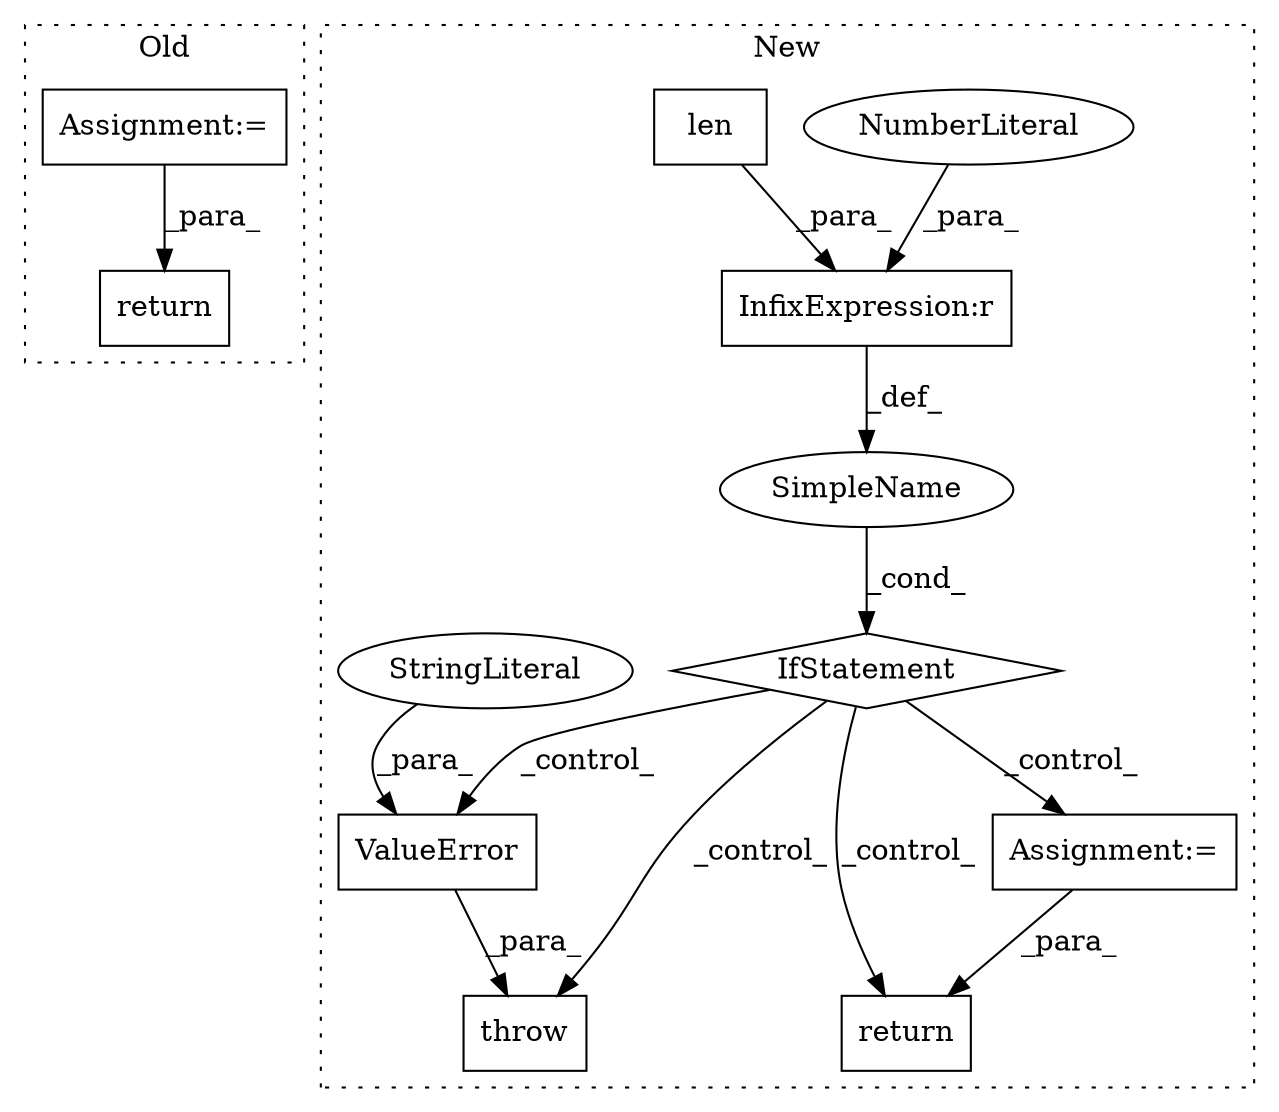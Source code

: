 digraph G {
subgraph cluster0 {
1 [label="return" a="41" s="2701" l="7" shape="box"];
10 [label="Assignment:=" a="7" s="2561" l="4" shape="box"];
label = "Old";
style="dotted";
}
subgraph cluster1 {
2 [label="ValueError" a="32" s="2553,2602" l="11,1" shape="box"];
3 [label="throw" a="53" s="2547" l="6" shape="box"];
4 [label="SimpleName" a="42" s="" l="" shape="ellipse"];
5 [label="IfStatement" a="25" s="2517,2537" l="4,2" shape="diamond"];
6 [label="InfixExpression:r" a="27" s="2532" l="4" shape="box"];
7 [label="return" a="41" s="2652" l="7" shape="box"];
8 [label="StringLiteral" a="45" s="2564" l="38" shape="ellipse"];
9 [label="NumberLiteral" a="34" s="2536" l="1" shape="ellipse"];
11 [label="Assignment:=" a="7" s="2616" l="1" shape="box"];
12 [label="len" a="32" s="2521,2531" l="4,1" shape="box"];
label = "New";
style="dotted";
}
2 -> 3 [label="_para_"];
4 -> 5 [label="_cond_"];
5 -> 11 [label="_control_"];
5 -> 2 [label="_control_"];
5 -> 3 [label="_control_"];
5 -> 7 [label="_control_"];
6 -> 4 [label="_def_"];
8 -> 2 [label="_para_"];
9 -> 6 [label="_para_"];
10 -> 1 [label="_para_"];
11 -> 7 [label="_para_"];
12 -> 6 [label="_para_"];
}
